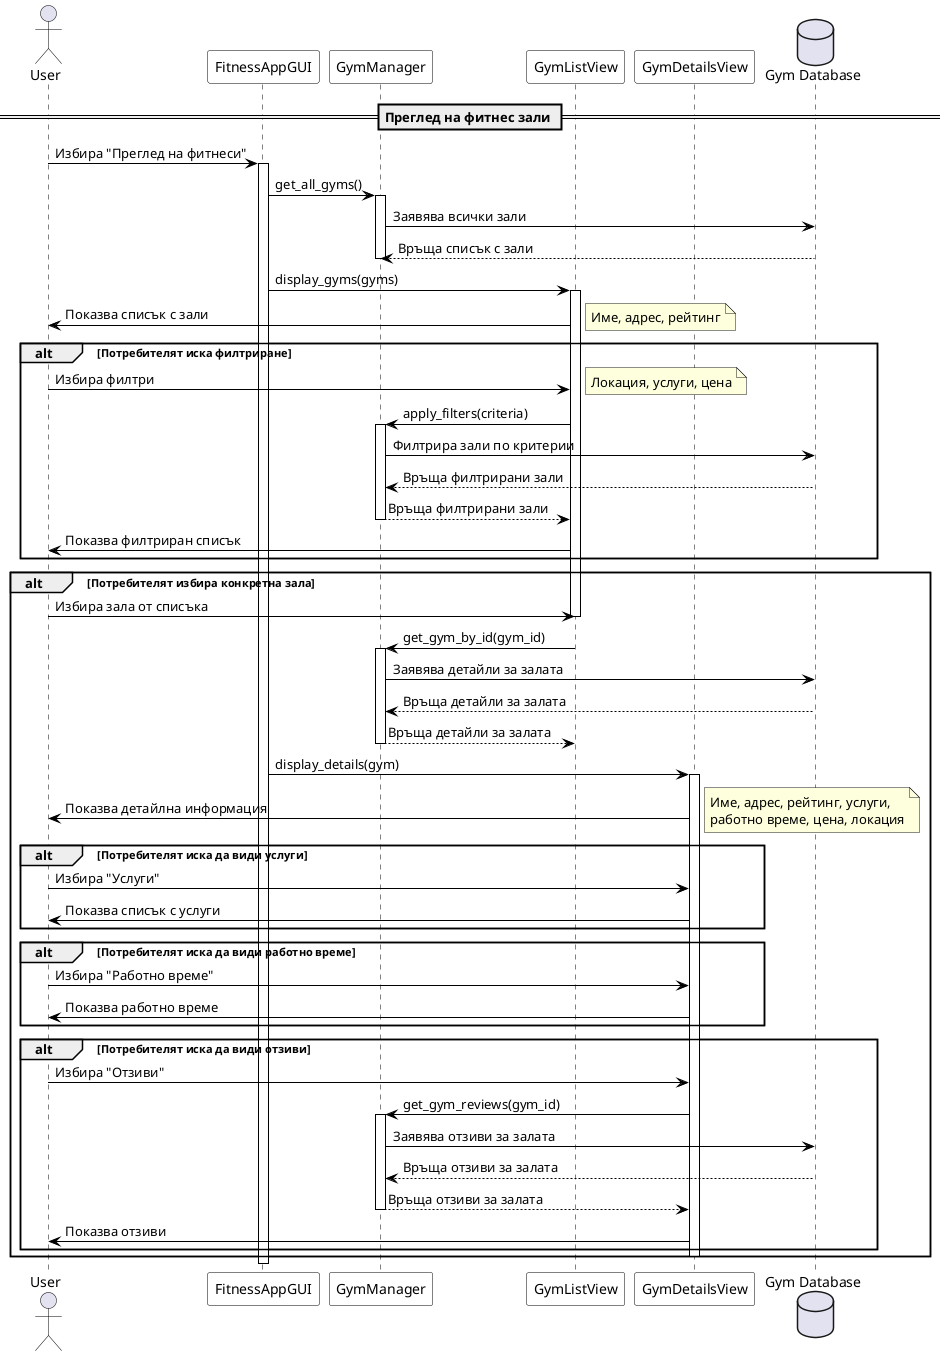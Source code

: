 @startuml View Gyms Sequence Diagram

' Стилове
skinparam sequence {
  ArrowColor Black
  ActorBorderColor Black
  LifeLineBorderColor Black
  ParticipantBorderColor Black
  ParticipantBackgroundColor White
}

' Участници
actor User
participant "FitnessAppGUI" as GUI
participant "GymManager" as GM
participant "GymListView" as GLV
participant "GymDetailsView" as GDV
database "Gym Database" as DB

' Сценарий
== Преглед на фитнес зали ==

User -> GUI: Избира "Преглед на фитнеси"
activate GUI

GUI -> GM: get_all_gyms()
activate GM

GM -> DB: Заявява всички зали
DB --> GM: Връща списък с зали
deactivate GM

GUI -> GLV: display_gyms(gyms)
activate GLV

GLV -> User: Показва списък с зали
note right: Име, адрес, рейтинг

alt Потребителят иска филтриране
    User -> GLV: Избира филтри
    note right: Локация, услуги, цена
    
    GLV -> GM: apply_filters(criteria)
    activate GM
    
    GM -> DB: Филтрира зали по критерии
    DB --> GM: Връща филтрирани зали
    
    GM --> GLV: Връща филтрирани зали
    deactivate GM
    
    GLV -> User: Показва филтриран списък
end

alt Потребителят избира конкретна зала
    User -> GLV: Избира зала от списъка
    deactivate GLV
    
    GLV -> GM: get_gym_by_id(gym_id)
    activate GM
    
    GM -> DB: Заявява детайли за залата
    DB --> GM: Връща детайли за залата
    
    GM --> GLV: Връща детайли за залата
    deactivate GM
    
    GUI -> GDV: display_details(gym)
    activate GDV
    
    GDV -> User: Показва детайлна информация
    note right: Име, адрес, рейтинг, услуги,\nработно време, цена, локация
    
    alt Потребителят иска да види услуги
        User -> GDV: Избира "Услуги"
        GDV -> User: Показва списък с услуги
    end
    
    alt Потребителят иска да види работно време
        User -> GDV: Избира "Работно време"
        GDV -> User: Показва работно време
    end
    
    alt Потребителят иска да види отзиви
        User -> GDV: Избира "Отзиви"
        GDV -> GM: get_gym_reviews(gym_id)
        activate GM
        
        GM -> DB: Заявява отзиви за залата
        DB --> GM: Връща отзиви за залата
        
        GM --> GDV: Връща отзиви за залата
        deactivate GM
        
        GDV -> User: Показва отзиви
    end
    
    deactivate GDV
end

deactivate GLV
deactivate GUI

@enduml 